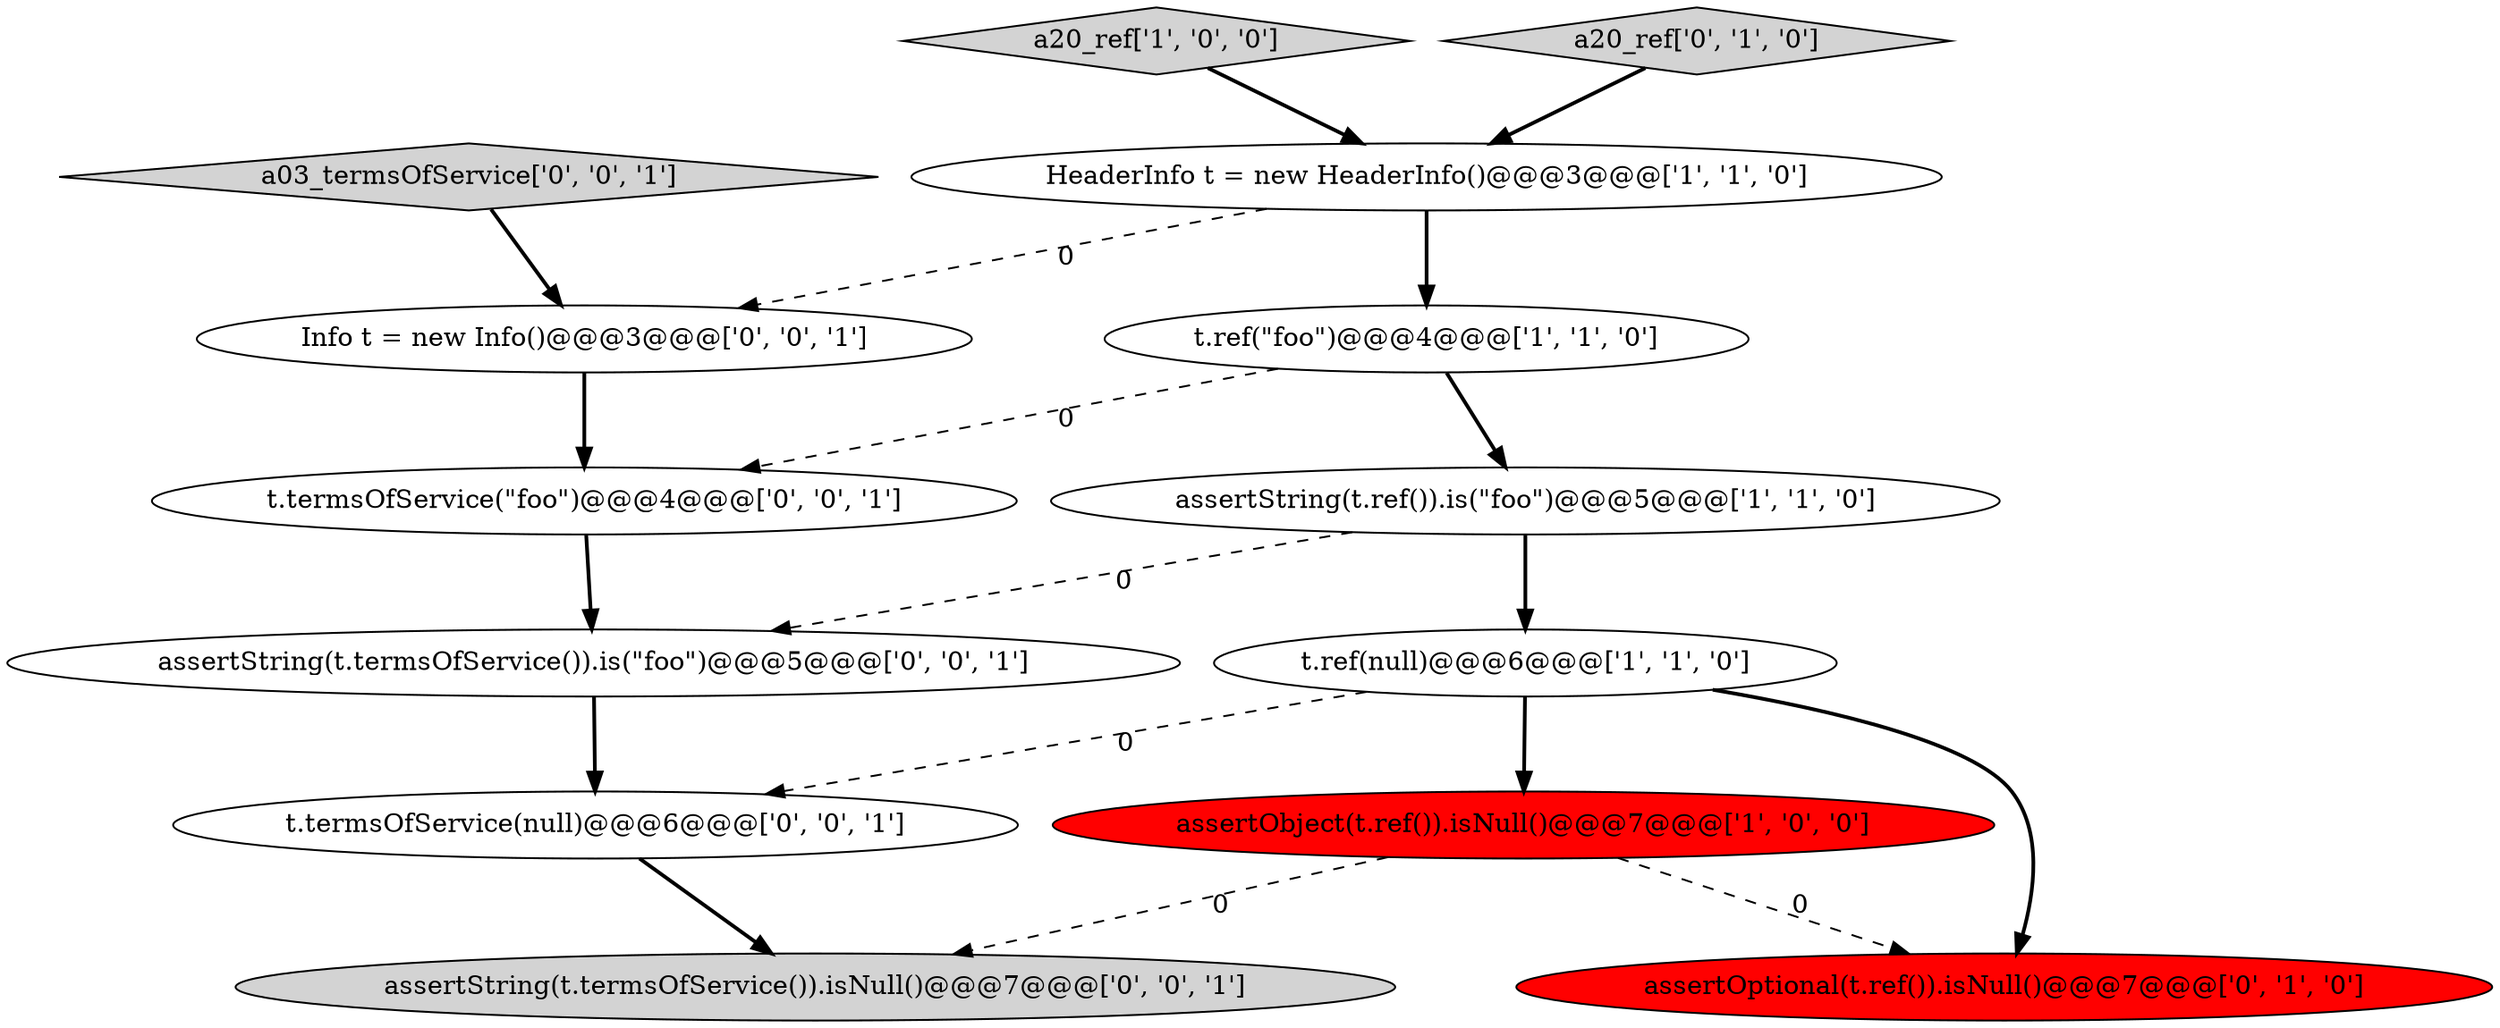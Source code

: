 digraph {
11 [style = filled, label = "t.termsOfService(\"foo\")@@@4@@@['0', '0', '1']", fillcolor = white, shape = ellipse image = "AAA0AAABBB3BBB"];
9 [style = filled, label = "Info t = new Info()@@@3@@@['0', '0', '1']", fillcolor = white, shape = ellipse image = "AAA0AAABBB3BBB"];
13 [style = filled, label = "a03_termsOfService['0', '0', '1']", fillcolor = lightgray, shape = diamond image = "AAA0AAABBB3BBB"];
1 [style = filled, label = "a20_ref['1', '0', '0']", fillcolor = lightgray, shape = diamond image = "AAA0AAABBB1BBB"];
0 [style = filled, label = "assertString(t.ref()).is(\"foo\")@@@5@@@['1', '1', '0']", fillcolor = white, shape = ellipse image = "AAA0AAABBB1BBB"];
3 [style = filled, label = "assertObject(t.ref()).isNull()@@@7@@@['1', '0', '0']", fillcolor = red, shape = ellipse image = "AAA1AAABBB1BBB"];
5 [style = filled, label = "t.ref(\"foo\")@@@4@@@['1', '1', '0']", fillcolor = white, shape = ellipse image = "AAA0AAABBB1BBB"];
12 [style = filled, label = "assertString(t.termsOfService()).is(\"foo\")@@@5@@@['0', '0', '1']", fillcolor = white, shape = ellipse image = "AAA0AAABBB3BBB"];
6 [style = filled, label = "a20_ref['0', '1', '0']", fillcolor = lightgray, shape = diamond image = "AAA0AAABBB2BBB"];
10 [style = filled, label = "assertString(t.termsOfService()).isNull()@@@7@@@['0', '0', '1']", fillcolor = lightgray, shape = ellipse image = "AAA0AAABBB3BBB"];
7 [style = filled, label = "assertOptional(t.ref()).isNull()@@@7@@@['0', '1', '0']", fillcolor = red, shape = ellipse image = "AAA1AAABBB2BBB"];
4 [style = filled, label = "t.ref(null)@@@6@@@['1', '1', '0']", fillcolor = white, shape = ellipse image = "AAA0AAABBB1BBB"];
2 [style = filled, label = "HeaderInfo t = new HeaderInfo()@@@3@@@['1', '1', '0']", fillcolor = white, shape = ellipse image = "AAA0AAABBB1BBB"];
8 [style = filled, label = "t.termsOfService(null)@@@6@@@['0', '0', '1']", fillcolor = white, shape = ellipse image = "AAA0AAABBB3BBB"];
4->3 [style = bold, label=""];
8->10 [style = bold, label=""];
1->2 [style = bold, label=""];
11->12 [style = bold, label=""];
13->9 [style = bold, label=""];
3->10 [style = dashed, label="0"];
4->8 [style = dashed, label="0"];
9->11 [style = bold, label=""];
0->12 [style = dashed, label="0"];
5->0 [style = bold, label=""];
5->11 [style = dashed, label="0"];
0->4 [style = bold, label=""];
3->7 [style = dashed, label="0"];
12->8 [style = bold, label=""];
2->9 [style = dashed, label="0"];
4->7 [style = bold, label=""];
2->5 [style = bold, label=""];
6->2 [style = bold, label=""];
}
